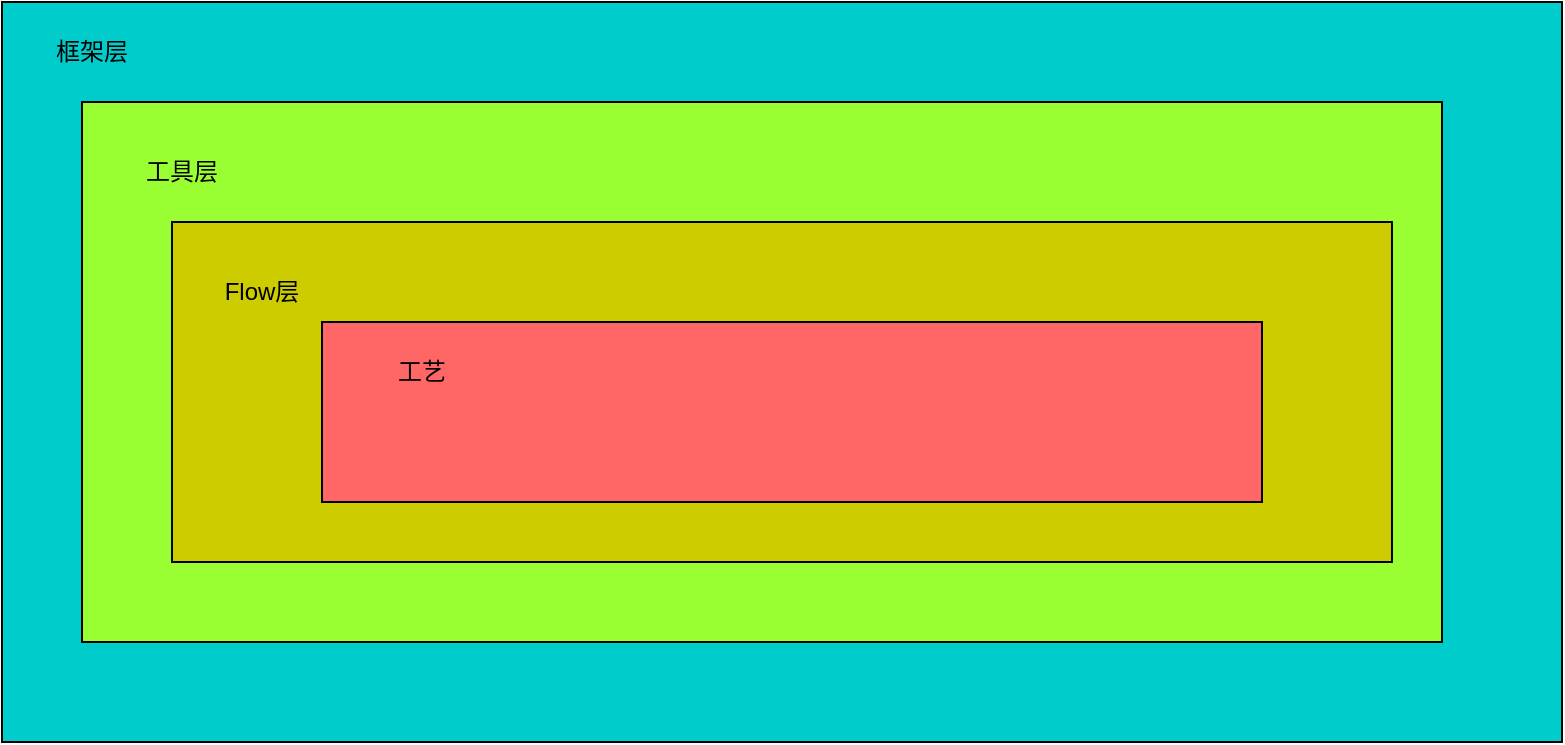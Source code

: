 <mxfile version="24.7.6">
  <diagram id="eEjC7y4H5LMK34-yhGm8" name="第 1 页">
    <mxGraphModel dx="1160" dy="507" grid="1" gridSize="10" guides="1" tooltips="1" connect="1" arrows="1" fold="1" page="1" pageScale="1" pageWidth="827" pageHeight="1169" math="0" shadow="0">
      <root>
        <mxCell id="0" />
        <mxCell id="1" parent="0" />
        <mxCell id="xJ5KSiIBrwhH0-QOq2p5-1" value="" style="rounded=0;whiteSpace=wrap;html=1;fillColor=#00CCCC;" parent="1" vertex="1">
          <mxGeometry x="160" y="120" width="780" height="370" as="geometry" />
        </mxCell>
        <mxCell id="xJ5KSiIBrwhH0-QOq2p5-2" value="框架层" style="text;html=1;align=center;verticalAlign=middle;whiteSpace=wrap;rounded=0;" parent="1" vertex="1">
          <mxGeometry x="160" y="120" width="90" height="50" as="geometry" />
        </mxCell>
        <mxCell id="pqa3LklakdYwIfYPGQux-1" value="" style="rounded=0;whiteSpace=wrap;html=1;fillColor=#99FF33;" vertex="1" parent="1">
          <mxGeometry x="200" y="170" width="680" height="270" as="geometry" />
        </mxCell>
        <mxCell id="pqa3LklakdYwIfYPGQux-2" value="工具层" style="text;html=1;align=center;verticalAlign=middle;whiteSpace=wrap;rounded=0;" vertex="1" parent="1">
          <mxGeometry x="220" y="190" width="60" height="30" as="geometry" />
        </mxCell>
        <mxCell id="pqa3LklakdYwIfYPGQux-8" value="" style="rounded=0;whiteSpace=wrap;html=1;fillColor=#CCCC00;" vertex="1" parent="1">
          <mxGeometry x="245" y="230" width="610" height="170" as="geometry" />
        </mxCell>
        <mxCell id="pqa3LklakdYwIfYPGQux-9" value="Flow层" style="text;html=1;align=center;verticalAlign=middle;whiteSpace=wrap;rounded=0;" vertex="1" parent="1">
          <mxGeometry x="260" y="250" width="60" height="30" as="geometry" />
        </mxCell>
        <mxCell id="pqa3LklakdYwIfYPGQux-10" value="" style="rounded=0;whiteSpace=wrap;html=1;fillColor=#FF6666;" vertex="1" parent="1">
          <mxGeometry x="320" y="280" width="470" height="90" as="geometry" />
        </mxCell>
        <mxCell id="pqa3LklakdYwIfYPGQux-11" value="工艺" style="text;html=1;align=center;verticalAlign=middle;whiteSpace=wrap;rounded=0;" vertex="1" parent="1">
          <mxGeometry x="340" y="290" width="60" height="30" as="geometry" />
        </mxCell>
      </root>
    </mxGraphModel>
  </diagram>
</mxfile>
